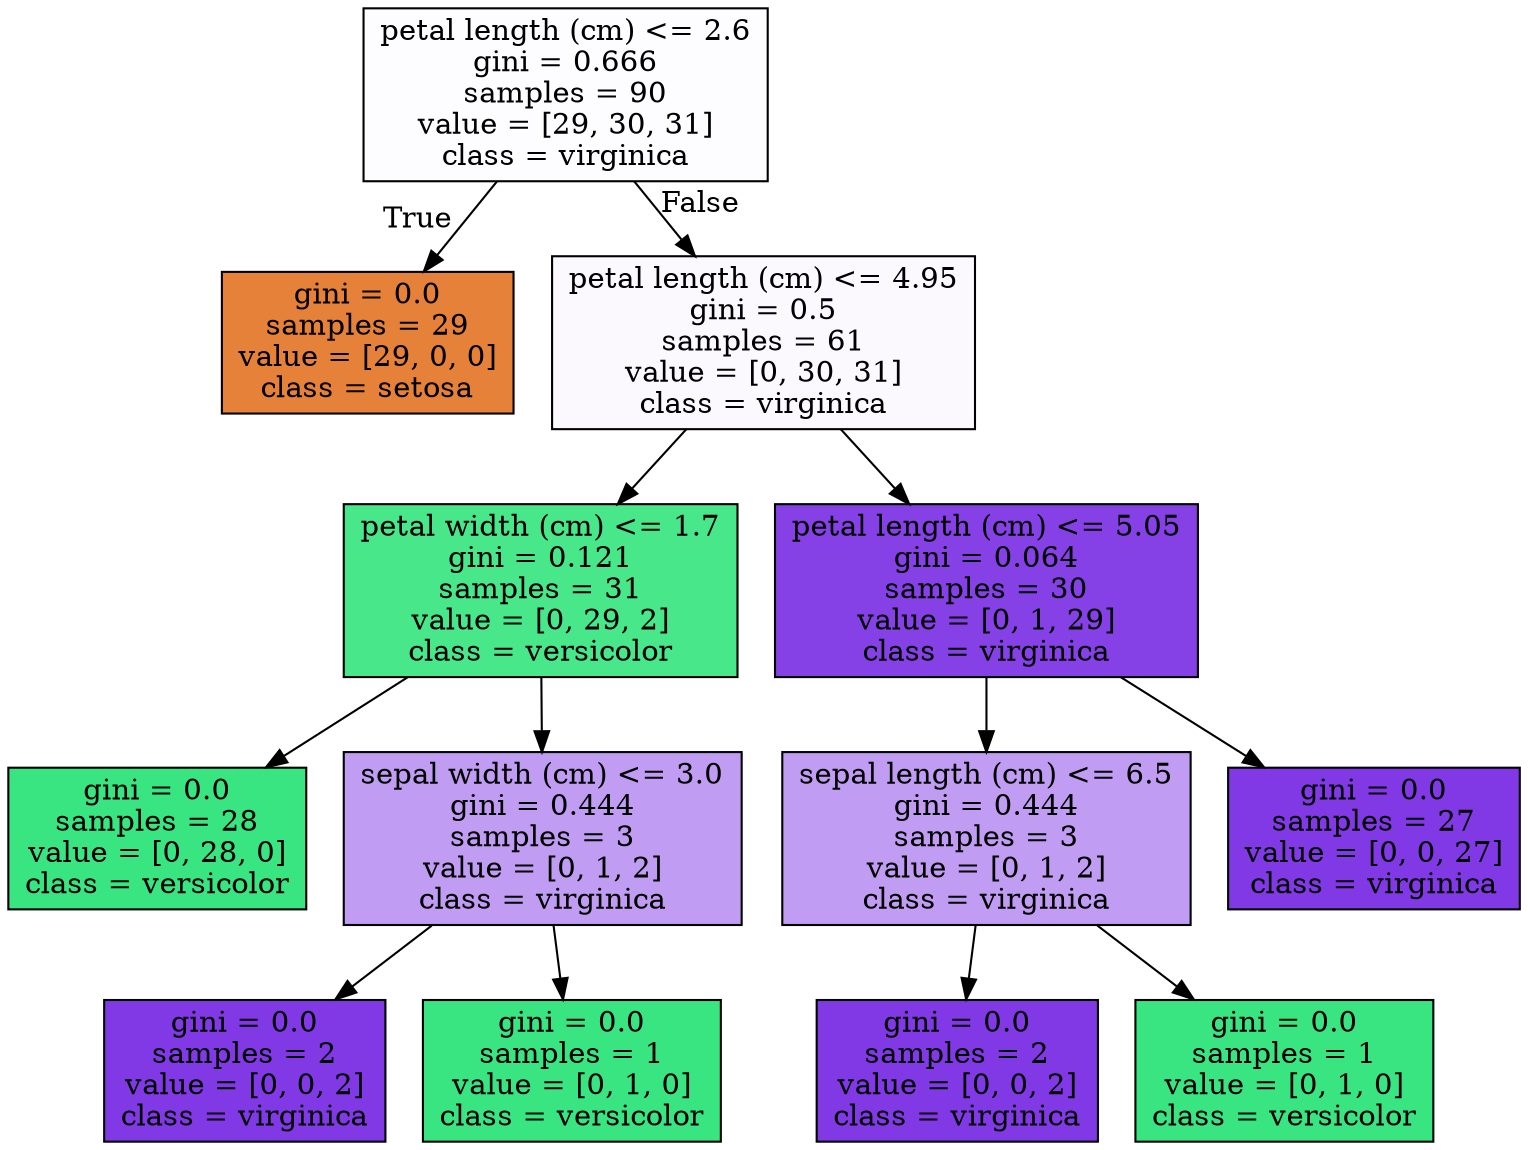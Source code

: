 digraph Tree {
node [shape=box, style="filled", color="black"] ;
0 [label="petal length (cm) <= 2.6\ngini = 0.666\nsamples = 90\nvalue = [29, 30, 31]\nclass = virginica", fillcolor="#fdfcff"] ;
1 [label="gini = 0.0\nsamples = 29\nvalue = [29, 0, 0]\nclass = setosa", fillcolor="#e58139"] ;
0 -> 1 [labeldistance=2.5, labelangle=45, headlabel="True"] ;
2 [label="petal length (cm) <= 4.95\ngini = 0.5\nsamples = 61\nvalue = [0, 30, 31]\nclass = virginica", fillcolor="#fbf9fe"] ;
0 -> 2 [labeldistance=2.5, labelangle=-45, headlabel="False"] ;
3 [label="petal width (cm) <= 1.7\ngini = 0.121\nsamples = 31\nvalue = [0, 29, 2]\nclass = versicolor", fillcolor="#47e78a"] ;
2 -> 3 ;
4 [label="gini = 0.0\nsamples = 28\nvalue = [0, 28, 0]\nclass = versicolor", fillcolor="#39e581"] ;
3 -> 4 ;
5 [label="sepal width (cm) <= 3.0\ngini = 0.444\nsamples = 3\nvalue = [0, 1, 2]\nclass = virginica", fillcolor="#c09cf2"] ;
3 -> 5 ;
6 [label="gini = 0.0\nsamples = 2\nvalue = [0, 0, 2]\nclass = virginica", fillcolor="#8139e5"] ;
5 -> 6 ;
7 [label="gini = 0.0\nsamples = 1\nvalue = [0, 1, 0]\nclass = versicolor", fillcolor="#39e581"] ;
5 -> 7 ;
8 [label="petal length (cm) <= 5.05\ngini = 0.064\nsamples = 30\nvalue = [0, 1, 29]\nclass = virginica", fillcolor="#8540e6"] ;
2 -> 8 ;
9 [label="sepal length (cm) <= 6.5\ngini = 0.444\nsamples = 3\nvalue = [0, 1, 2]\nclass = virginica", fillcolor="#c09cf2"] ;
8 -> 9 ;
10 [label="gini = 0.0\nsamples = 2\nvalue = [0, 0, 2]\nclass = virginica", fillcolor="#8139e5"] ;
9 -> 10 ;
11 [label="gini = 0.0\nsamples = 1\nvalue = [0, 1, 0]\nclass = versicolor", fillcolor="#39e581"] ;
9 -> 11 ;
12 [label="gini = 0.0\nsamples = 27\nvalue = [0, 0, 27]\nclass = virginica", fillcolor="#8139e5"] ;
8 -> 12 ;
}